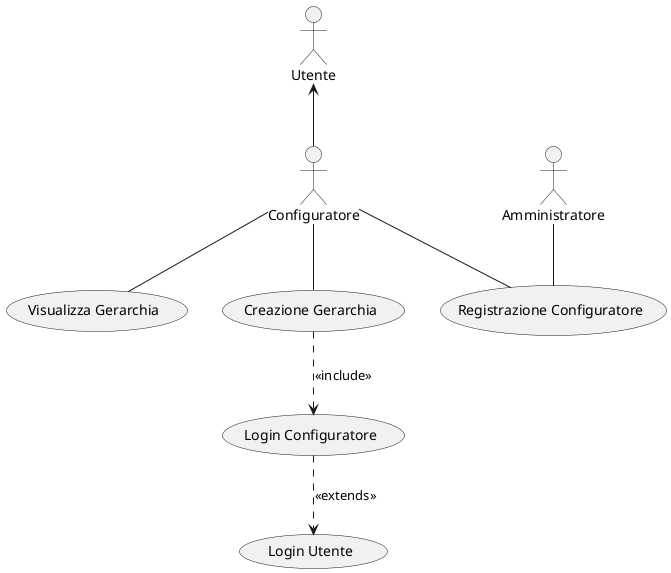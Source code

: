@startuml use_case

:Configuratore: as conf
:Utente: as user
:Amministratore: as admin
conf -up-> user

conf -- (Visualizza Gerarchia)
conf -- (Creazione Gerarchia)
conf -- (Registrazione Configuratore)

admin -- (Registrazione Configuratore)

(Creazione Gerarchia) ..> (Login Configuratore): <<include>>
(Login Configuratore) ..> (Login Utente): <<extends>>

@enduml